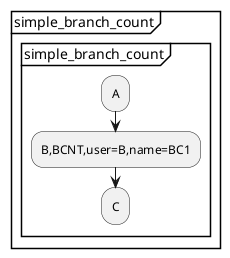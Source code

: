 @startuml
    partition "simple_branch_count" {
        group "simple_branch_count"
            :A;
            :B,BCNT,user=B,name=BC1;
            :C;
        end group
    }
@enduml